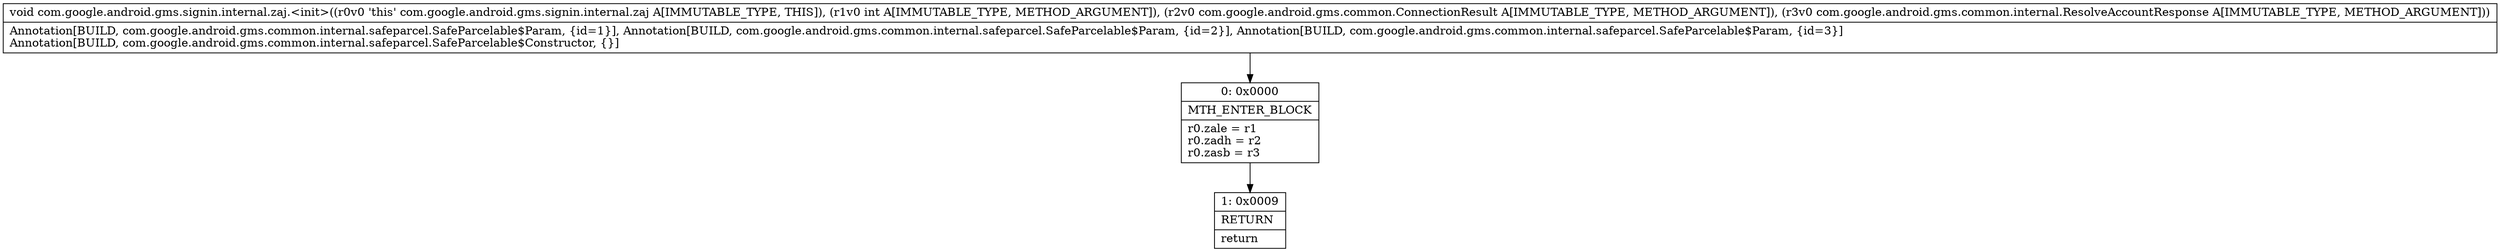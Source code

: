 digraph "CFG forcom.google.android.gms.signin.internal.zaj.\<init\>(ILcom\/google\/android\/gms\/common\/ConnectionResult;Lcom\/google\/android\/gms\/common\/internal\/ResolveAccountResponse;)V" {
Node_0 [shape=record,label="{0\:\ 0x0000|MTH_ENTER_BLOCK\l|r0.zale = r1\lr0.zadh = r2\lr0.zasb = r3\l}"];
Node_1 [shape=record,label="{1\:\ 0x0009|RETURN\l|return\l}"];
MethodNode[shape=record,label="{void com.google.android.gms.signin.internal.zaj.\<init\>((r0v0 'this' com.google.android.gms.signin.internal.zaj A[IMMUTABLE_TYPE, THIS]), (r1v0 int A[IMMUTABLE_TYPE, METHOD_ARGUMENT]), (r2v0 com.google.android.gms.common.ConnectionResult A[IMMUTABLE_TYPE, METHOD_ARGUMENT]), (r3v0 com.google.android.gms.common.internal.ResolveAccountResponse A[IMMUTABLE_TYPE, METHOD_ARGUMENT]))  | Annotation[BUILD, com.google.android.gms.common.internal.safeparcel.SafeParcelable$Param, \{id=1\}], Annotation[BUILD, com.google.android.gms.common.internal.safeparcel.SafeParcelable$Param, \{id=2\}], Annotation[BUILD, com.google.android.gms.common.internal.safeparcel.SafeParcelable$Param, \{id=3\}]\lAnnotation[BUILD, com.google.android.gms.common.internal.safeparcel.SafeParcelable$Constructor, \{\}]\l}"];
MethodNode -> Node_0;
Node_0 -> Node_1;
}

